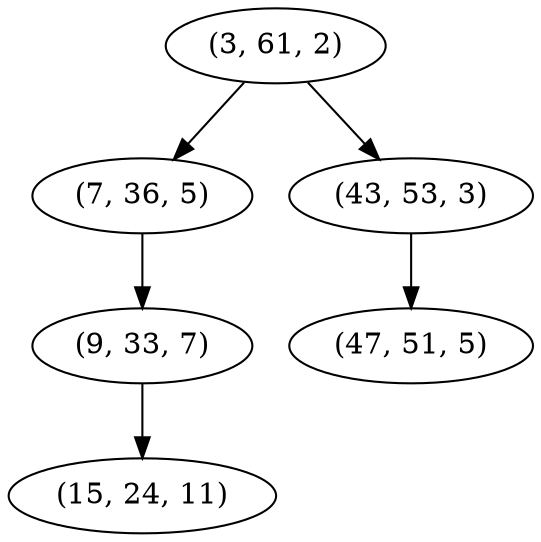 digraph tree {
    "(3, 61, 2)";
    "(7, 36, 5)";
    "(9, 33, 7)";
    "(15, 24, 11)";
    "(43, 53, 3)";
    "(47, 51, 5)";
    "(3, 61, 2)" -> "(7, 36, 5)";
    "(3, 61, 2)" -> "(43, 53, 3)";
    "(7, 36, 5)" -> "(9, 33, 7)";
    "(9, 33, 7)" -> "(15, 24, 11)";
    "(43, 53, 3)" -> "(47, 51, 5)";
}
